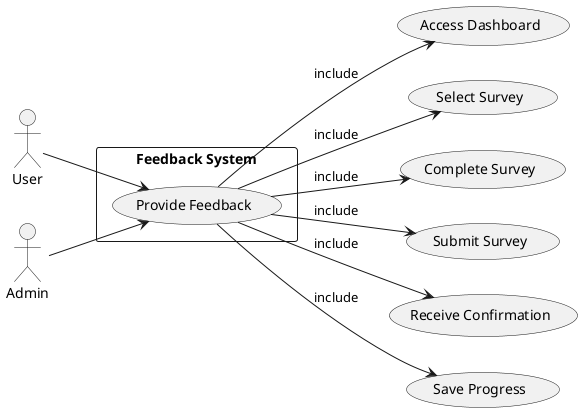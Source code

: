@startuml provide_feedback_usecase

left to right direction

actor "User" as user
actor "Admin" as admin

rectangle "Feedback System" {
  usecase "Provide Feedback" as UC_Main
}

user --> UC_Main
admin --> UC_Main

'Included use cases representing steps in the feedback process
usecase "Access Dashboard" as UC_Dashboard
usecase "Select Survey" as UC_Select
usecase "Complete Survey" as UC_Complete
usecase "Submit Survey" as UC_Submit
usecase "Receive Confirmation" as UC_Confirm
usecase "Save Progress" as UC_Save

UC_Main --> UC_Dashboard : include
UC_Main --> UC_Select : include
UC_Main --> UC_Complete : include
UC_Main --> UC_Submit : include
UC_Main --> UC_Confirm : include
UC_Main --> UC_Save : include

@enduml